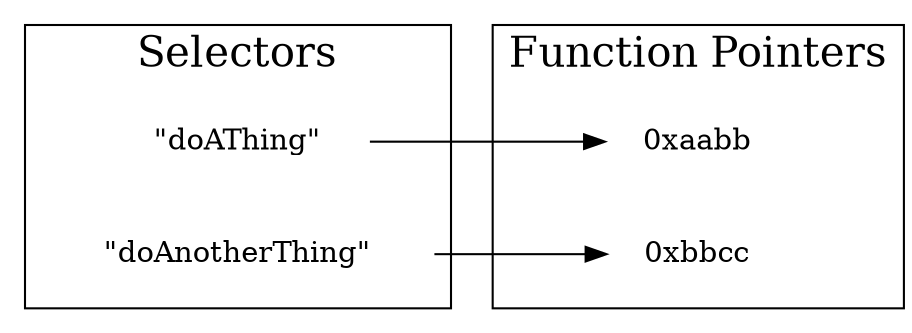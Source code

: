 digraph G {
	rankdir=LR;
	node [style=filled,color=white];
	 subgraph cluster0 {
	 	 label="Selectors"
		 fontsize=20
		 "\"doAThing\""
		 "\"doAnotherThing\""
	 }
	 subgraph cluster1 {
	 	 label="Function Pointers"
		 fontsize=20
		 "0xaabb"
		 "0xbbcc"
	}

	"\"doAThing\""->"0xaabb"
	"\"doAnotherThing\""->"0xbbcc"
}
